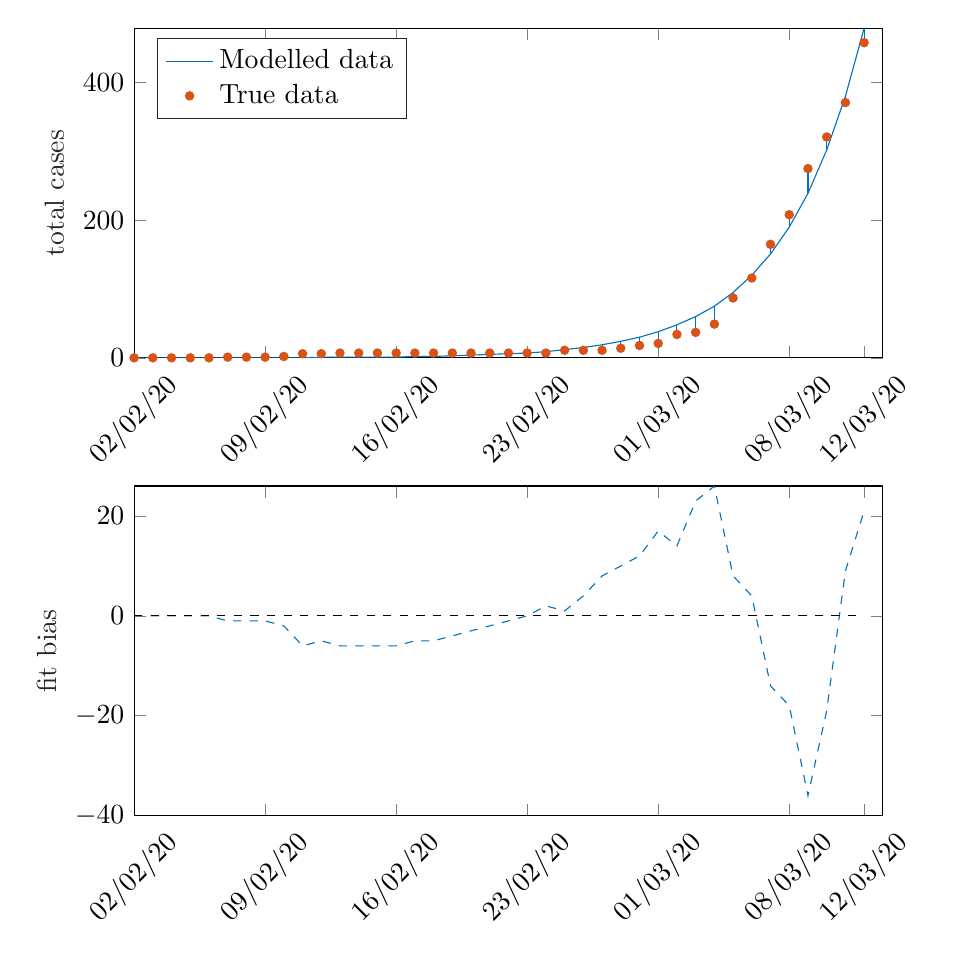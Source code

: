 % This file was created by matlab2tikz.
%
\definecolor{mycolor1}{rgb}{0.0,0.447,0.741}%
\definecolor{mycolor2}{rgb}{0.85,0.325,0.098}%
%
\begin{tikzpicture}

\begin{axis}[%
width=9.509cm,
height=4.186cm,
at={(0cm,5.814cm)},
scale only axis,
xmin=0,
xmax=40,
xtick={0,7,14,21,28,35,39},
xticklabels={{02/02/20},{09/02/20},{16/02/20},{23/02/20},{01/03/20},{08/03/20},{12/03/20}},
xticklabel style={rotate=45},
ymin=0,
ymax=479,
ylabel style={font=\color{white!15!black}},
ylabel={total cases},
axis background/.style={fill=white},
legend style={at={(0.03,0.97)}, anchor=north west, legend cell align=left, align=left, draw=white!15!black}
]
\addplot [color=mycolor1]
  table[row sep=crcr]{%
0	0\\
1	0\\
2	0\\
3	0\\
4	0\\
5	0\\
6	0\\
7	0\\
8	0\\
9	0\\
10	1\\
11	1\\
12	1\\
13	1\\
14	1\\
15	2\\
16	2\\
17	3\\
18	4\\
19	5\\
20	6\\
21	7\\
22	9\\
23	12\\
24	15\\
25	19\\
26	24\\
27	30\\
28	38\\
29	48\\
30	60\\
31	75\\
32	95\\
33	120\\
34	151\\
35	190\\
36	239\\
37	302\\
38	380\\
39	479\\
};
\addlegendentry{Modelled data}

\addplot[only marks, mark=*, mark options={}, mark size=1.5pt, color=mycolor2, fill=mycolor2] table[row sep=crcr]{%
x	y\\
0	0\\
1	0\\
2	0\\
3	0\\
4	0\\
5	1\\
6	1\\
7	1\\
8	2\\
9	6\\
10	6\\
11	7\\
12	7\\
13	7\\
14	7\\
15	7\\
16	7\\
17	7\\
18	7\\
19	7\\
20	7\\
21	7\\
22	7\\
23	11\\
24	11\\
25	11\\
26	14\\
27	18\\
28	21\\
29	34\\
30	37\\
31	49\\
32	87\\
33	116\\
34	165\\
35	208\\
36	275\\
37	321\\
38	371\\
39	458\\
};
\addlegendentry{True data}

\addplot [color=mycolor1, forget plot]
  table[row sep=crcr]{%
0	0\\
0	0\\
};
\addplot [color=mycolor1, forget plot]
  table[row sep=crcr]{%
1	0\\
1	0\\
};
\addplot [color=mycolor1, forget plot]
  table[row sep=crcr]{%
2	0\\
2	0\\
};
\addplot [color=mycolor1, forget plot]
  table[row sep=crcr]{%
3	0\\
3	0\\
};
\addplot [color=mycolor1, forget plot]
  table[row sep=crcr]{%
4	0\\
4	0\\
};
\addplot [color=mycolor1, forget plot]
  table[row sep=crcr]{%
5	1\\
5	0\\
};
\addplot [color=mycolor1, forget plot]
  table[row sep=crcr]{%
6	1\\
6	0\\
};
\addplot [color=mycolor1, forget plot]
  table[row sep=crcr]{%
7	1\\
7	0\\
};
\addplot [color=mycolor1, forget plot]
  table[row sep=crcr]{%
8	2\\
8	0\\
};
\addplot [color=mycolor1, forget plot]
  table[row sep=crcr]{%
9	6\\
9	0\\
};
\addplot [color=mycolor1, forget plot]
  table[row sep=crcr]{%
10	6\\
10	1\\
};
\addplot [color=mycolor1, forget plot]
  table[row sep=crcr]{%
11	7\\
11	1\\
};
\addplot [color=mycolor1, forget plot]
  table[row sep=crcr]{%
12	7\\
12	1\\
};
\addplot [color=mycolor1, forget plot]
  table[row sep=crcr]{%
13	7\\
13	1\\
};
\addplot [color=mycolor1, forget plot]
  table[row sep=crcr]{%
14	7\\
14	1\\
};
\addplot [color=mycolor1, forget plot]
  table[row sep=crcr]{%
15	7\\
15	2\\
};
\addplot [color=mycolor1, forget plot]
  table[row sep=crcr]{%
16	7\\
16	2\\
};
\addplot [color=mycolor1, forget plot]
  table[row sep=crcr]{%
17	7\\
17	3\\
};
\addplot [color=mycolor1, forget plot]
  table[row sep=crcr]{%
18	7\\
18	4\\
};
\addplot [color=mycolor1, forget plot]
  table[row sep=crcr]{%
19	7\\
19	5\\
};
\addplot [color=mycolor1, forget plot]
  table[row sep=crcr]{%
20	7\\
20	6\\
};
\addplot [color=mycolor1, forget plot]
  table[row sep=crcr]{%
21	7\\
21	7\\
};
\addplot [color=mycolor1, forget plot]
  table[row sep=crcr]{%
22	7\\
22	9\\
};
\addplot [color=mycolor1, forget plot]
  table[row sep=crcr]{%
23	11\\
23	12\\
};
\addplot [color=mycolor1, forget plot]
  table[row sep=crcr]{%
24	11\\
24	15\\
};
\addplot [color=mycolor1, forget plot]
  table[row sep=crcr]{%
25	11\\
25	19\\
};
\addplot [color=mycolor1, forget plot]
  table[row sep=crcr]{%
26	14\\
26	24\\
};
\addplot [color=mycolor1, forget plot]
  table[row sep=crcr]{%
27	18\\
27	30\\
};
\addplot [color=mycolor1, forget plot]
  table[row sep=crcr]{%
28	21\\
28	38\\
};
\addplot [color=mycolor1, forget plot]
  table[row sep=crcr]{%
29	34\\
29	48\\
};
\addplot [color=mycolor1, forget plot]
  table[row sep=crcr]{%
30	37\\
30	60\\
};
\addplot [color=mycolor1, forget plot]
  table[row sep=crcr]{%
31	49\\
31	75\\
};
\addplot [color=mycolor1, forget plot]
  table[row sep=crcr]{%
32	87\\
32	95\\
};
\addplot [color=mycolor1, forget plot]
  table[row sep=crcr]{%
33	116\\
33	120\\
};
\addplot [color=mycolor1, forget plot]
  table[row sep=crcr]{%
34	165\\
34	151\\
};
\addplot [color=mycolor1, forget plot]
  table[row sep=crcr]{%
35	208\\
35	190\\
};
\addplot [color=mycolor1, forget plot]
  table[row sep=crcr]{%
36	275\\
36	239\\
};
\addplot [color=mycolor1, forget plot]
  table[row sep=crcr]{%
37	321\\
37	302\\
};
\addplot [color=mycolor1, forget plot]
  table[row sep=crcr]{%
38	371\\
38	380\\
};
\addplot [color=mycolor1, forget plot]
  table[row sep=crcr]{%
39	458\\
39	479\\
};
\end{axis}

\begin{axis}[%
width=9.509cm,
height=4.186cm,
at={(0cm,0cm)},
scale only axis,
xmin=0,
xmax=40,
xtick={0,7,14,21,28,35,39},
xticklabels={{02/02/20},{09/02/20},{16/02/20},{23/02/20},{01/03/20},{08/03/20},{12/03/20}},
xticklabel style={rotate=45},
ymin=-40,
ymax=26,
ylabel style={font=\color{white!15!black}},
ylabel={fit bias},
axis background/.style={fill=white},
legend style={at={(0.03,0.97)}, anchor=north west, legend cell align=left, align=left, draw=white!15!black}
]
\addplot [color=mycolor1, dashed, forget plot]
  table[row sep=crcr]{%
0	0\\
1	0\\
2	0\\
3	0\\
4	0\\
5	-1\\
6	-1\\
7	-1\\
8	-2\\
9	-6\\
10	-5\\
11	-6\\
12	-6\\
13	-6\\
14	-6\\
15	-5\\
16	-5\\
17	-4\\
18	-3\\
19	-2\\
20	-1\\
21	0\\
22	2\\
23	1\\
24	4\\
25	8\\
26	10\\
27	12\\
28	17\\
29	14\\
30	23\\
31	26\\
32	8\\
33	4\\
34	-14\\
35	-18\\
36	-36\\
37	-19\\
38	9\\
39	21\\
};
\addplot [color=black, dashed, forget plot]
  table[row sep=crcr]{%
0	0\\
39	0\\
};
\end{axis}
\end{tikzpicture}%